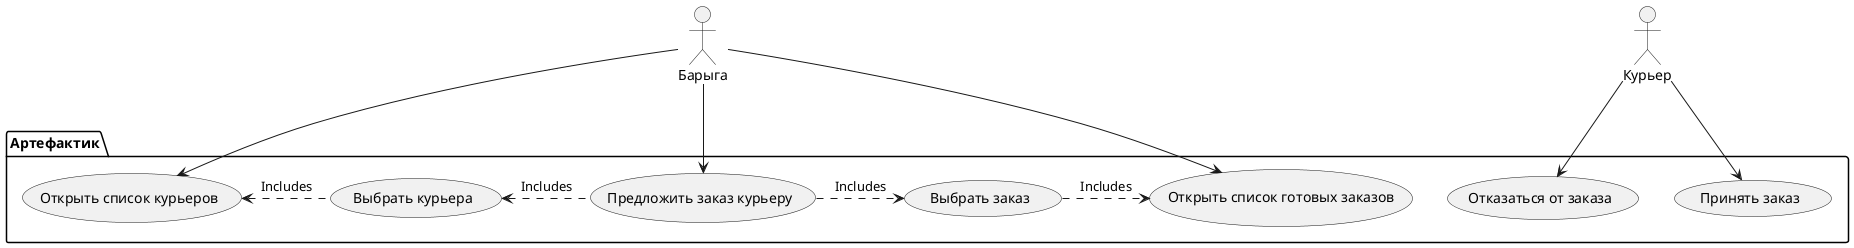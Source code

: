 @startuml
actor Барыга as Sidor
actor Курьер as Courier

package Артефактик {
    usecase "Предложить заказ курьеру" as SuggestOrder
    usecase "Открыть список курьеров" as OpenCourierList
    usecase "Выбрать курьера" as SelectCourier
    usecase "Выбрать заказ" as SelectOrder
    usecase "Открыть список готовых заказов" as OpenOrderList

    usecase "Принять заказ" as AcceptOrder
    usecase "Отказаться от заказа" as RejectOrder

    SuggestOrder .-left-> SelectCourier: "Includes" 
    SuggestOrder.> SelectOrder: "Includes"

    SelectOrder.> OpenOrderList: "Includes"
    SelectCourier .-left-> OpenCourierList: "Includes"
}

Sidor --> SuggestOrder
Sidor --> OpenOrderList
Sidor --> OpenCourierList

Courier--> AcceptOrder
Courier--> RejectOrder
@enduml
